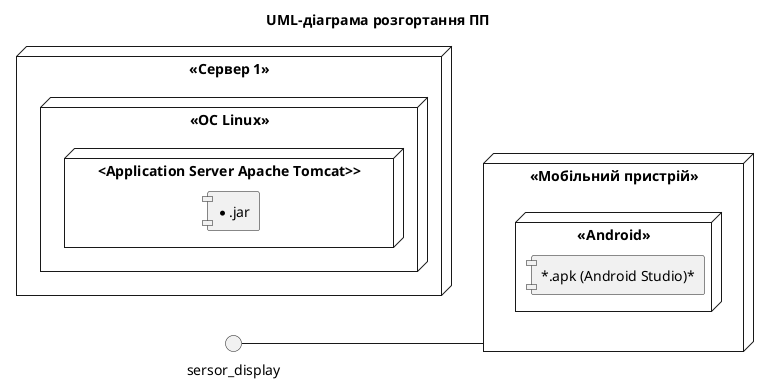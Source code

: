 @startuml

title UML-діаграма розгортання ПП

left to right direction

skinparam componentStyle uml1

node "<<Мобільний пристрій>>" as mobile{
  node "<<Android>>" as os {
      component [*.apk (Android Studio)*]
  }
}

sersor_display -- mobile

node "<<Сервер 1>>" as server1 {
  node "<<OC Linux>>" {
    node "<Application Server Apache Tomcat>>"  as asat {
      component [*.jar]
      }
  }
}

@enduml